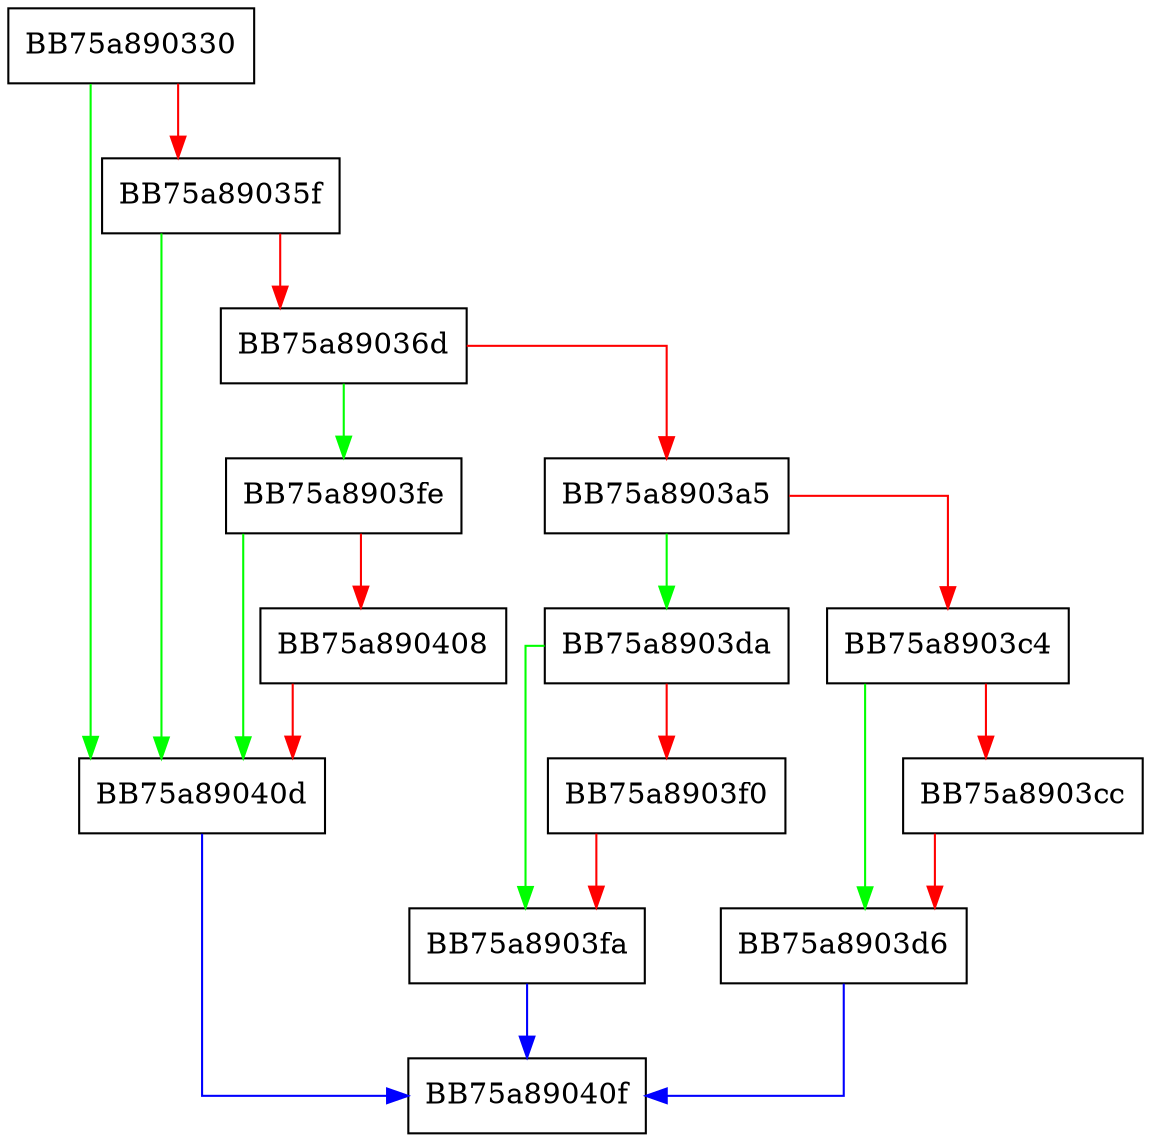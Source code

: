 digraph GetKeyPathAndName {
  node [shape="box"];
  graph [splines=ortho];
  BB75a890330 -> BB75a89040d [color="green"];
  BB75a890330 -> BB75a89035f [color="red"];
  BB75a89035f -> BB75a89040d [color="green"];
  BB75a89035f -> BB75a89036d [color="red"];
  BB75a89036d -> BB75a8903fe [color="green"];
  BB75a89036d -> BB75a8903a5 [color="red"];
  BB75a8903a5 -> BB75a8903da [color="green"];
  BB75a8903a5 -> BB75a8903c4 [color="red"];
  BB75a8903c4 -> BB75a8903d6 [color="green"];
  BB75a8903c4 -> BB75a8903cc [color="red"];
  BB75a8903cc -> BB75a8903d6 [color="red"];
  BB75a8903d6 -> BB75a89040f [color="blue"];
  BB75a8903da -> BB75a8903fa [color="green"];
  BB75a8903da -> BB75a8903f0 [color="red"];
  BB75a8903f0 -> BB75a8903fa [color="red"];
  BB75a8903fa -> BB75a89040f [color="blue"];
  BB75a8903fe -> BB75a89040d [color="green"];
  BB75a8903fe -> BB75a890408 [color="red"];
  BB75a890408 -> BB75a89040d [color="red"];
  BB75a89040d -> BB75a89040f [color="blue"];
}